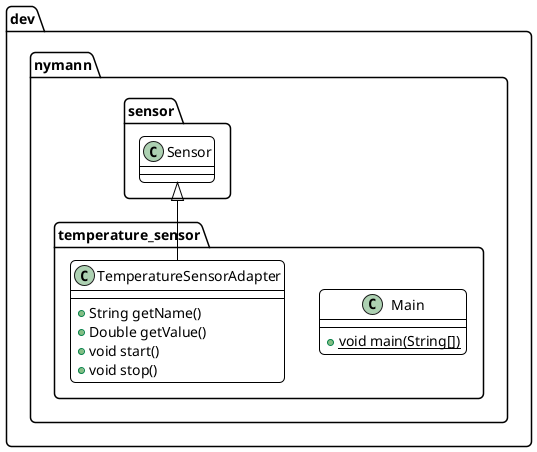 @startuml
skinparam roundCorner 10
skinparam shadowing false
skinparam classFontName Lato
skinparam classFontSize 16
skinparam defaultFontName Source Code Pro
skinparam defaultFontSize 14
skinparam ClassAttributeFontStyle normal
skinparam ClassBackgroundColor white
skinparam ClassBorderColor black
skinparam ClassBorderThickness 1
skinparam ArrowColor black
skinparam linetype polyline
class dev.nymann.temperature_sensor.Main {
+ {static} void main(String[])
}
class dev.nymann.temperature_sensor.TemperatureSensorAdapter {
+ String getName()
+ Double getValue()
+ void start()
+ void stop()
}

dev.nymann.sensor.Sensor <|-- dev.nymann.temperature_sensor.TemperatureSensorAdapter
@enduml
